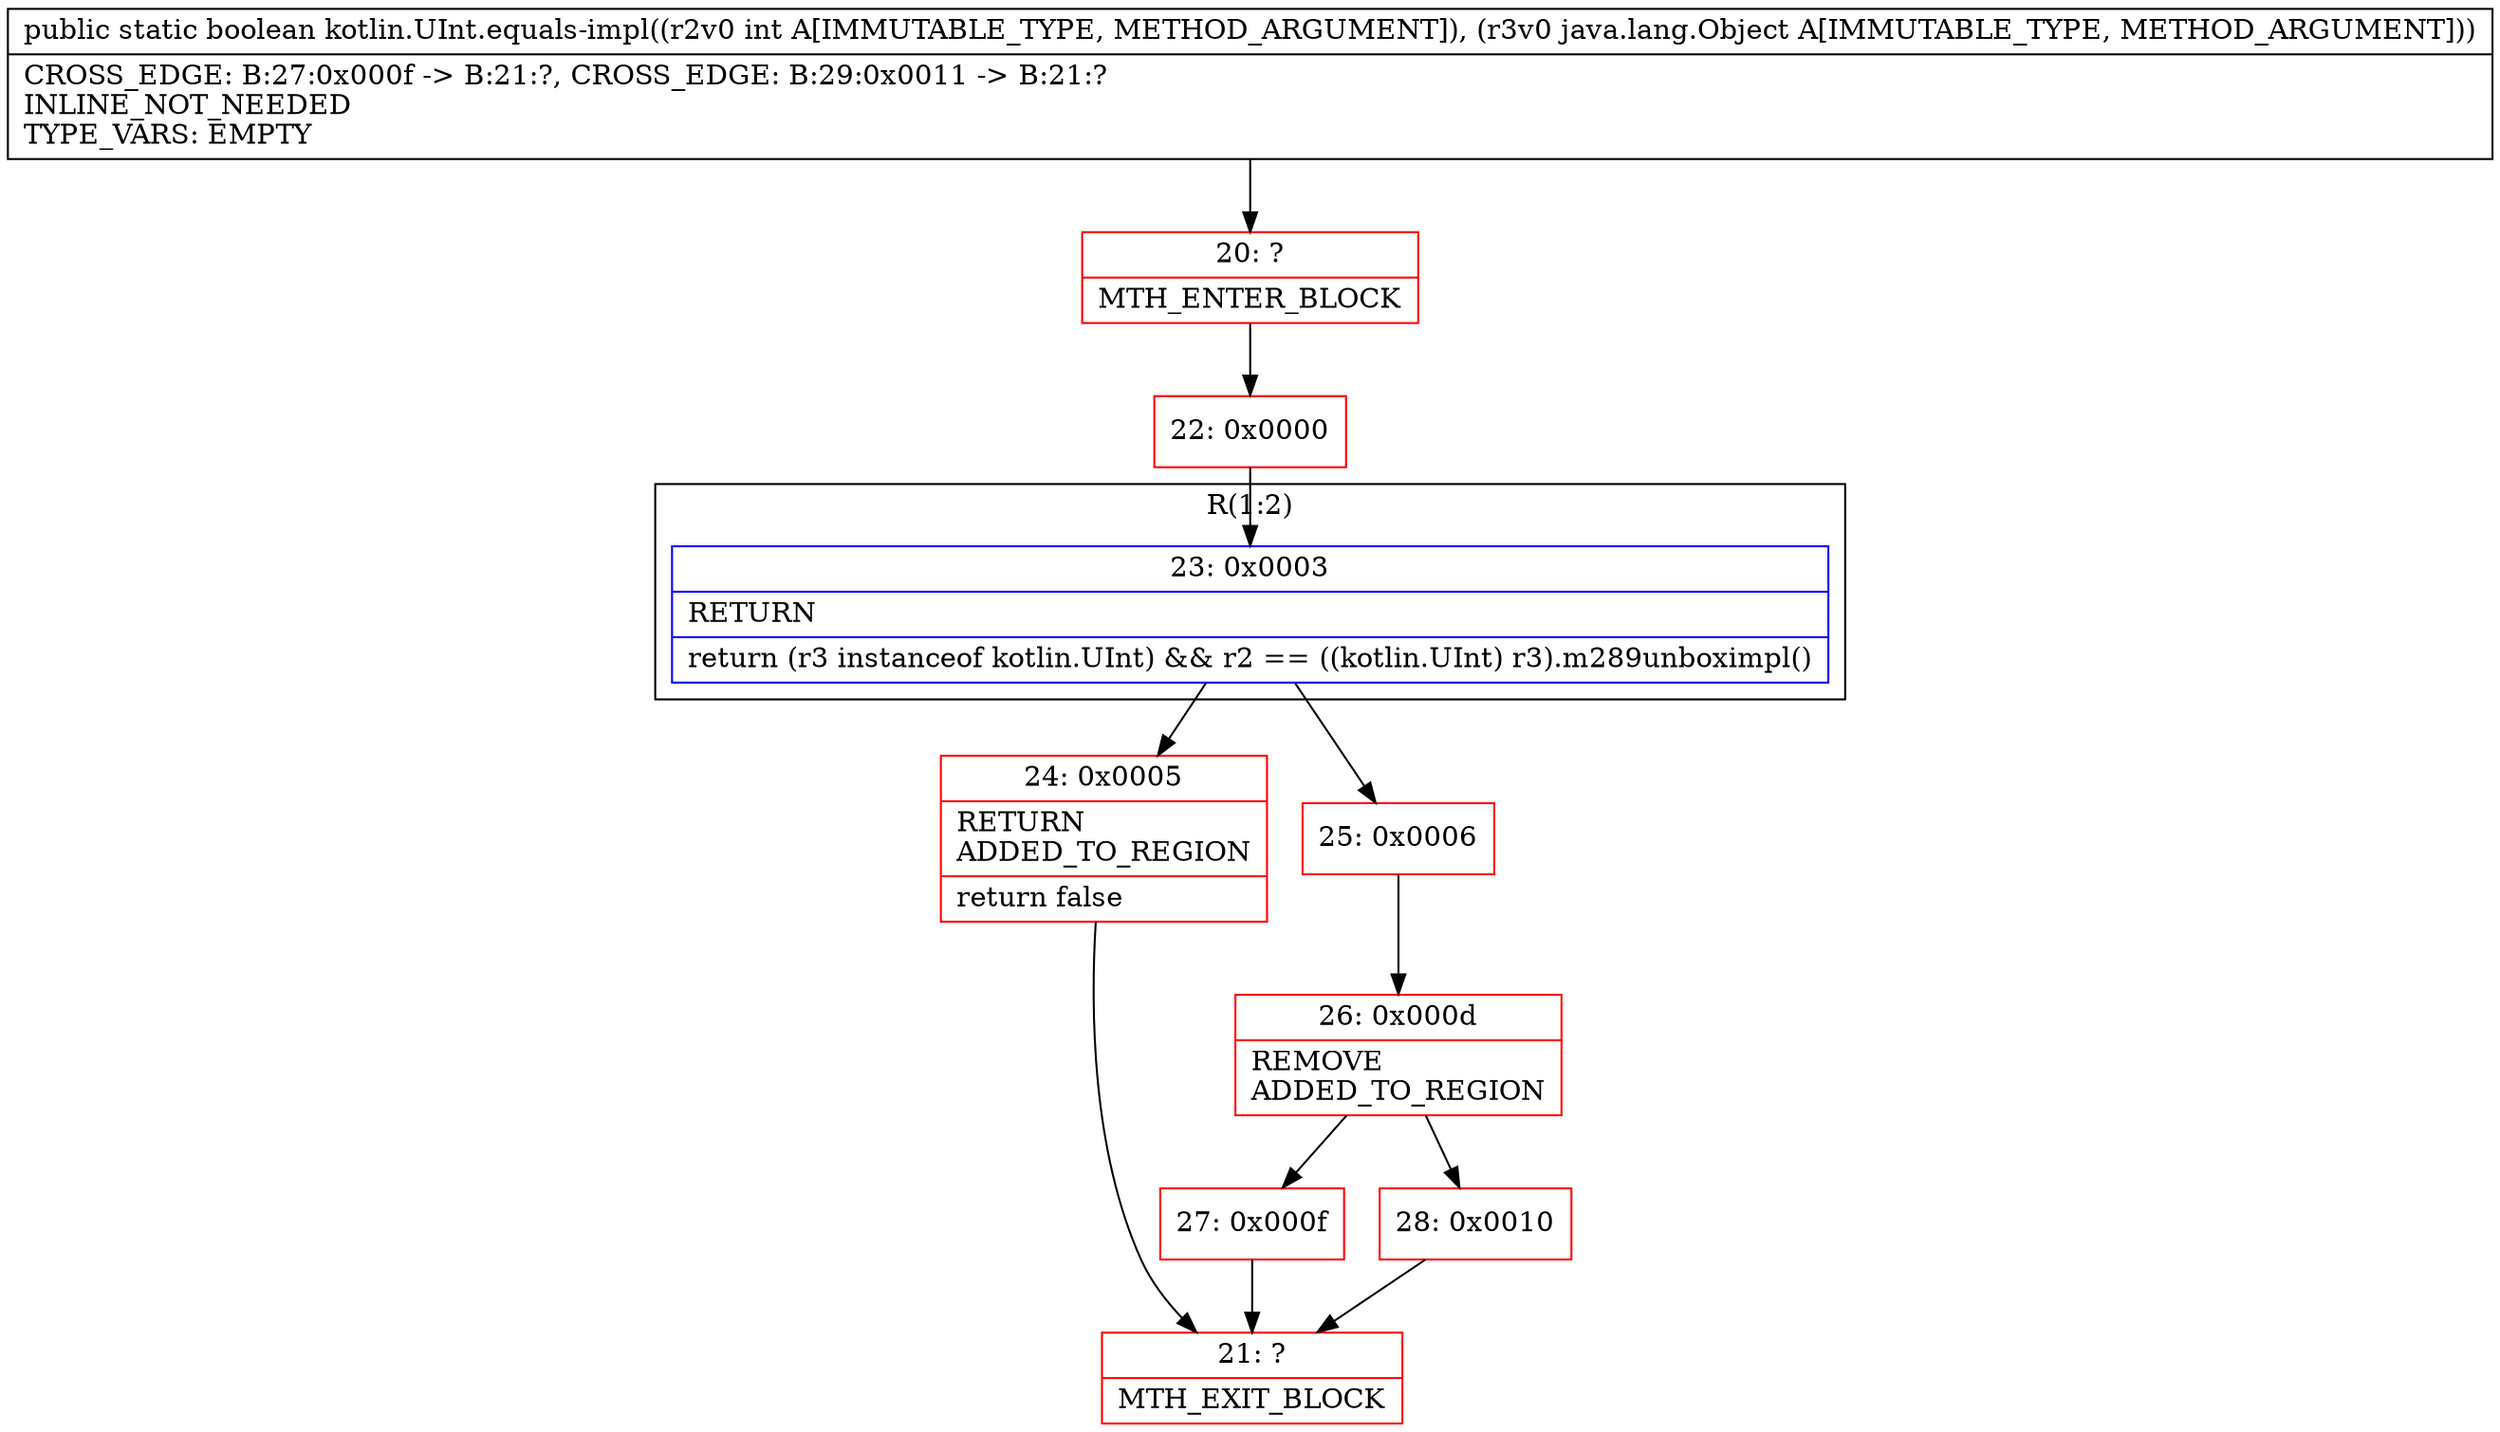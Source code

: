 digraph "CFG forkotlin.UInt.equals\-impl(ILjava\/lang\/Object;)Z" {
subgraph cluster_Region_2102946511 {
label = "R(1:2)";
node [shape=record,color=blue];
Node_23 [shape=record,label="{23\:\ 0x0003|RETURN\l|return (r3 instanceof kotlin.UInt) && r2 == ((kotlin.UInt) r3).m289unboximpl()\l}"];
}
Node_20 [shape=record,color=red,label="{20\:\ ?|MTH_ENTER_BLOCK\l}"];
Node_22 [shape=record,color=red,label="{22\:\ 0x0000}"];
Node_24 [shape=record,color=red,label="{24\:\ 0x0005|RETURN\lADDED_TO_REGION\l|return false\l}"];
Node_21 [shape=record,color=red,label="{21\:\ ?|MTH_EXIT_BLOCK\l}"];
Node_25 [shape=record,color=red,label="{25\:\ 0x0006}"];
Node_26 [shape=record,color=red,label="{26\:\ 0x000d|REMOVE\lADDED_TO_REGION\l}"];
Node_27 [shape=record,color=red,label="{27\:\ 0x000f}"];
Node_28 [shape=record,color=red,label="{28\:\ 0x0010}"];
MethodNode[shape=record,label="{public static boolean kotlin.UInt.equals\-impl((r2v0 int A[IMMUTABLE_TYPE, METHOD_ARGUMENT]), (r3v0 java.lang.Object A[IMMUTABLE_TYPE, METHOD_ARGUMENT]))  | CROSS_EDGE: B:27:0x000f \-\> B:21:?, CROSS_EDGE: B:29:0x0011 \-\> B:21:?\lINLINE_NOT_NEEDED\lTYPE_VARS: EMPTY\l}"];
MethodNode -> Node_20;Node_23 -> Node_24;
Node_23 -> Node_25;
Node_20 -> Node_22;
Node_22 -> Node_23;
Node_24 -> Node_21;
Node_25 -> Node_26;
Node_26 -> Node_27;
Node_26 -> Node_28;
Node_27 -> Node_21;
Node_28 -> Node_21;
}

